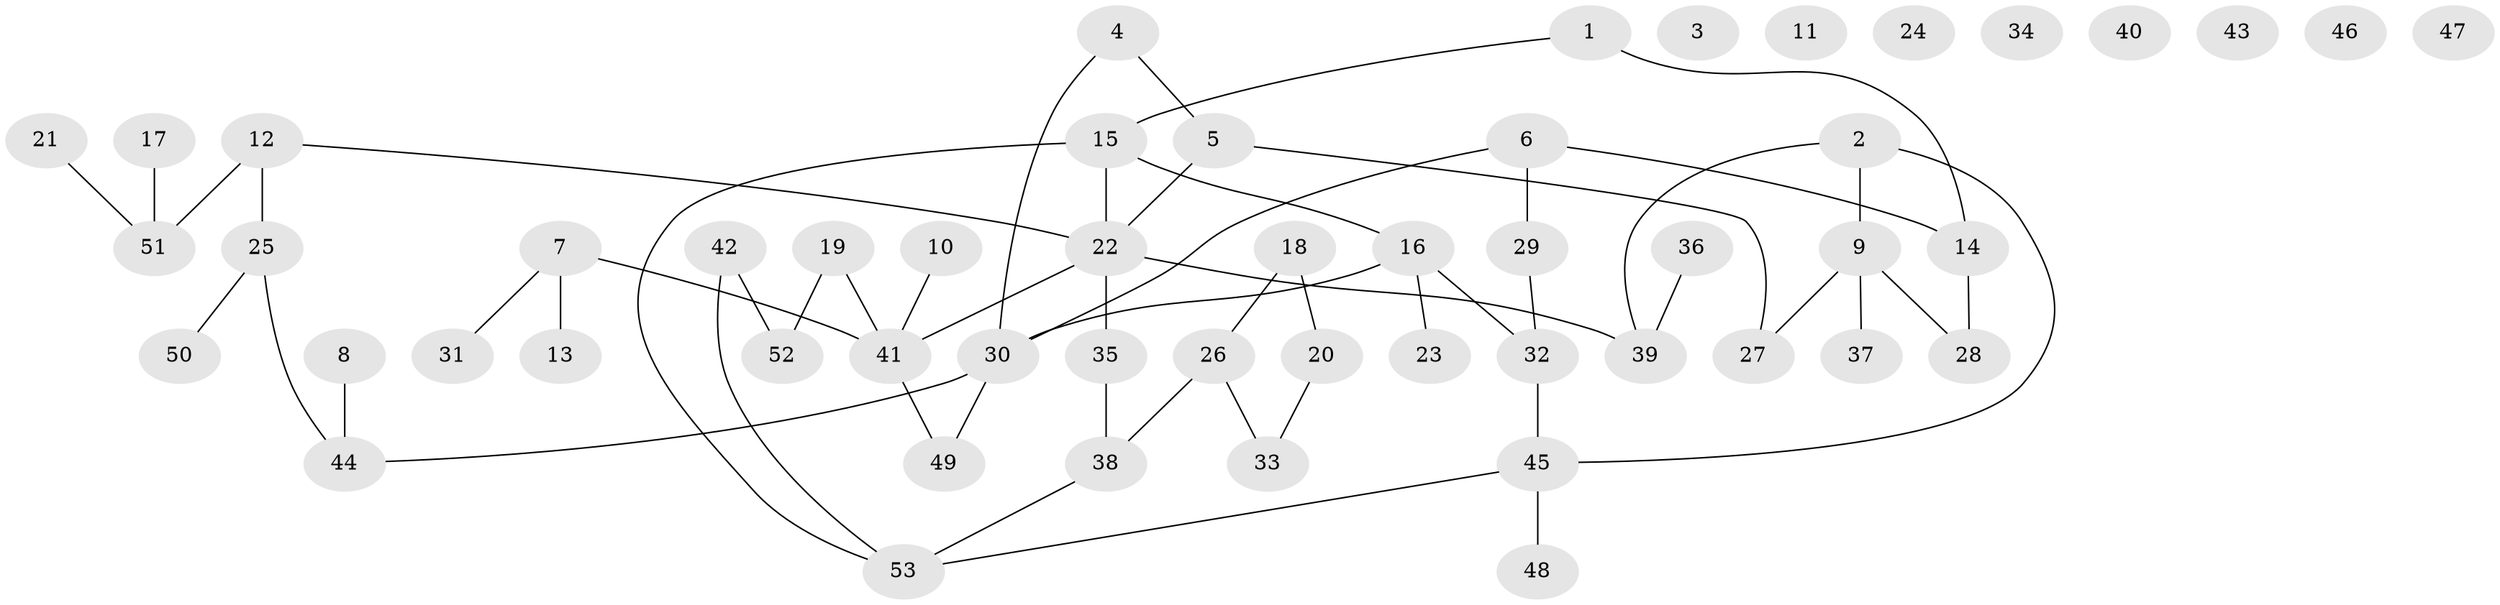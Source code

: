 // coarse degree distribution, {5: 0.0967741935483871, 0: 0.25806451612903225, 3: 0.0967741935483871, 6: 0.06451612903225806, 2: 0.12903225806451613, 1: 0.2903225806451613, 9: 0.03225806451612903, 4: 0.03225806451612903}
// Generated by graph-tools (version 1.1) at 2025/16/03/04/25 18:16:28]
// undirected, 53 vertices, 56 edges
graph export_dot {
graph [start="1"]
  node [color=gray90,style=filled];
  1;
  2;
  3;
  4;
  5;
  6;
  7;
  8;
  9;
  10;
  11;
  12;
  13;
  14;
  15;
  16;
  17;
  18;
  19;
  20;
  21;
  22;
  23;
  24;
  25;
  26;
  27;
  28;
  29;
  30;
  31;
  32;
  33;
  34;
  35;
  36;
  37;
  38;
  39;
  40;
  41;
  42;
  43;
  44;
  45;
  46;
  47;
  48;
  49;
  50;
  51;
  52;
  53;
  1 -- 14;
  1 -- 15;
  2 -- 9;
  2 -- 39;
  2 -- 45;
  4 -- 5;
  4 -- 30;
  5 -- 22;
  5 -- 27;
  6 -- 14;
  6 -- 29;
  6 -- 30;
  7 -- 13;
  7 -- 31;
  7 -- 41;
  8 -- 44;
  9 -- 27;
  9 -- 28;
  9 -- 37;
  10 -- 41;
  12 -- 22;
  12 -- 25;
  12 -- 51;
  14 -- 28;
  15 -- 16;
  15 -- 22;
  15 -- 53;
  16 -- 23;
  16 -- 30;
  16 -- 32;
  17 -- 51;
  18 -- 20;
  18 -- 26;
  19 -- 41;
  19 -- 52;
  20 -- 33;
  21 -- 51;
  22 -- 35;
  22 -- 39;
  22 -- 41;
  25 -- 44;
  25 -- 50;
  26 -- 33;
  26 -- 38;
  29 -- 32;
  30 -- 44;
  30 -- 49;
  32 -- 45;
  35 -- 38;
  36 -- 39;
  38 -- 53;
  41 -- 49;
  42 -- 52;
  42 -- 53;
  45 -- 48;
  45 -- 53;
}

